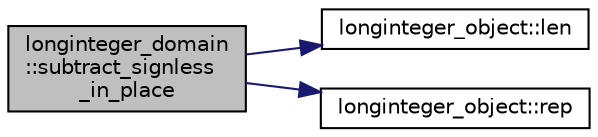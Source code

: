 digraph "longinteger_domain::subtract_signless_in_place"
{
  edge [fontname="Helvetica",fontsize="10",labelfontname="Helvetica",labelfontsize="10"];
  node [fontname="Helvetica",fontsize="10",shape=record];
  rankdir="LR";
  Node848 [label="longinteger_domain\l::subtract_signless\l_in_place",height=0.2,width=0.4,color="black", fillcolor="grey75", style="filled", fontcolor="black"];
  Node848 -> Node849 [color="midnightblue",fontsize="10",style="solid",fontname="Helvetica"];
  Node849 [label="longinteger_object::len",height=0.2,width=0.4,color="black", fillcolor="white", style="filled",URL="$dd/d7e/classlonginteger__object.html#a0bfeae35be8a6fd44ed7f76413596ab1"];
  Node848 -> Node850 [color="midnightblue",fontsize="10",style="solid",fontname="Helvetica"];
  Node850 [label="longinteger_object::rep",height=0.2,width=0.4,color="black", fillcolor="white", style="filled",URL="$dd/d7e/classlonginteger__object.html#a3ecaf12738cc721d281c416503f241e2"];
}
